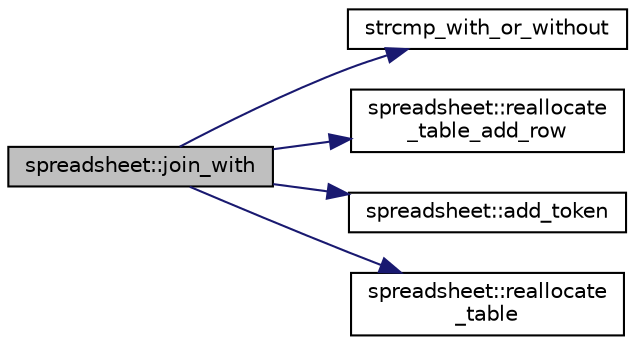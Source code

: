 digraph "spreadsheet::join_with"
{
  edge [fontname="Helvetica",fontsize="10",labelfontname="Helvetica",labelfontsize="10"];
  node [fontname="Helvetica",fontsize="10",shape=record];
  rankdir="LR";
  Node136 [label="spreadsheet::join_with",height=0.2,width=0.4,color="black", fillcolor="grey75", style="filled", fontcolor="black"];
  Node136 -> Node137 [color="midnightblue",fontsize="10",style="solid",fontname="Helvetica"];
  Node137 [label="strcmp_with_or_without",height=0.2,width=0.4,color="black", fillcolor="white", style="filled",URL="$d1/d49/spreadsheet_8_c.html#a752bd7c2ce7c1dbd31fca65d0502be72"];
  Node136 -> Node138 [color="midnightblue",fontsize="10",style="solid",fontname="Helvetica"];
  Node138 [label="spreadsheet::reallocate\l_table_add_row",height=0.2,width=0.4,color="black", fillcolor="white", style="filled",URL="$d8/d11/classspreadsheet.html#a5538f9ac245f978199f4f940adb050b9"];
  Node136 -> Node139 [color="midnightblue",fontsize="10",style="solid",fontname="Helvetica"];
  Node139 [label="spreadsheet::add_token",height=0.2,width=0.4,color="black", fillcolor="white", style="filled",URL="$d8/d11/classspreadsheet.html#afa02f0e15b3053c03b22e131bb9982fe"];
  Node136 -> Node140 [color="midnightblue",fontsize="10",style="solid",fontname="Helvetica"];
  Node140 [label="spreadsheet::reallocate\l_table",height=0.2,width=0.4,color="black", fillcolor="white", style="filled",URL="$d8/d11/classspreadsheet.html#a4422ede910f726e38b35548794152f62"];
}
